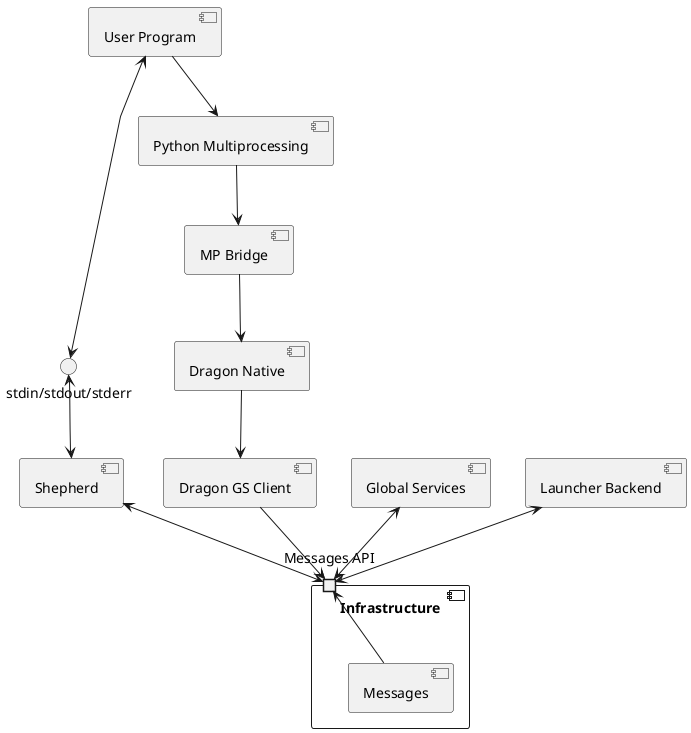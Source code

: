 ' The Python Multiprocessing use case.
' 


@startuml

' title "Dragon Distributed Architecture with Python Multiprocessing"

skinparam componentStyle uml2
skinparam shadowing false
skinparam monochrome true

' skinparam linetype ortho
skinparam linetype polyline
' skinparam nodesep 10
' skinparam ranksep 20


interface "stdin/stdout/stderr" as posix_std

component "Infrastructure" as INF {
    portin "Messages API" as imsg_api
    [Messages] as IMSG

    IMSG -u-> imsg_api
}

[User Program] as User_Program
[Python Multiprocessing] as MP 
[MP Bridge] as MPBR
[Dragon Native] as DN
[Dragon GS Client] as DCAPI
User_Program --> MP
User_Program <--> posix_std
MP -->  MPBR
MPBR --> DN
DN --> DCAPI


[Shepherd] as SH
[Global Services] as GS
[Launcher Backend] as BELA

posix_std <--> SH
DCAPI --> imsg_api

SH <--> imsg_api
GS <--> imsg_api
BELA <--> imsg_api

'in case we want to hide components
hide $hidden
@enduml